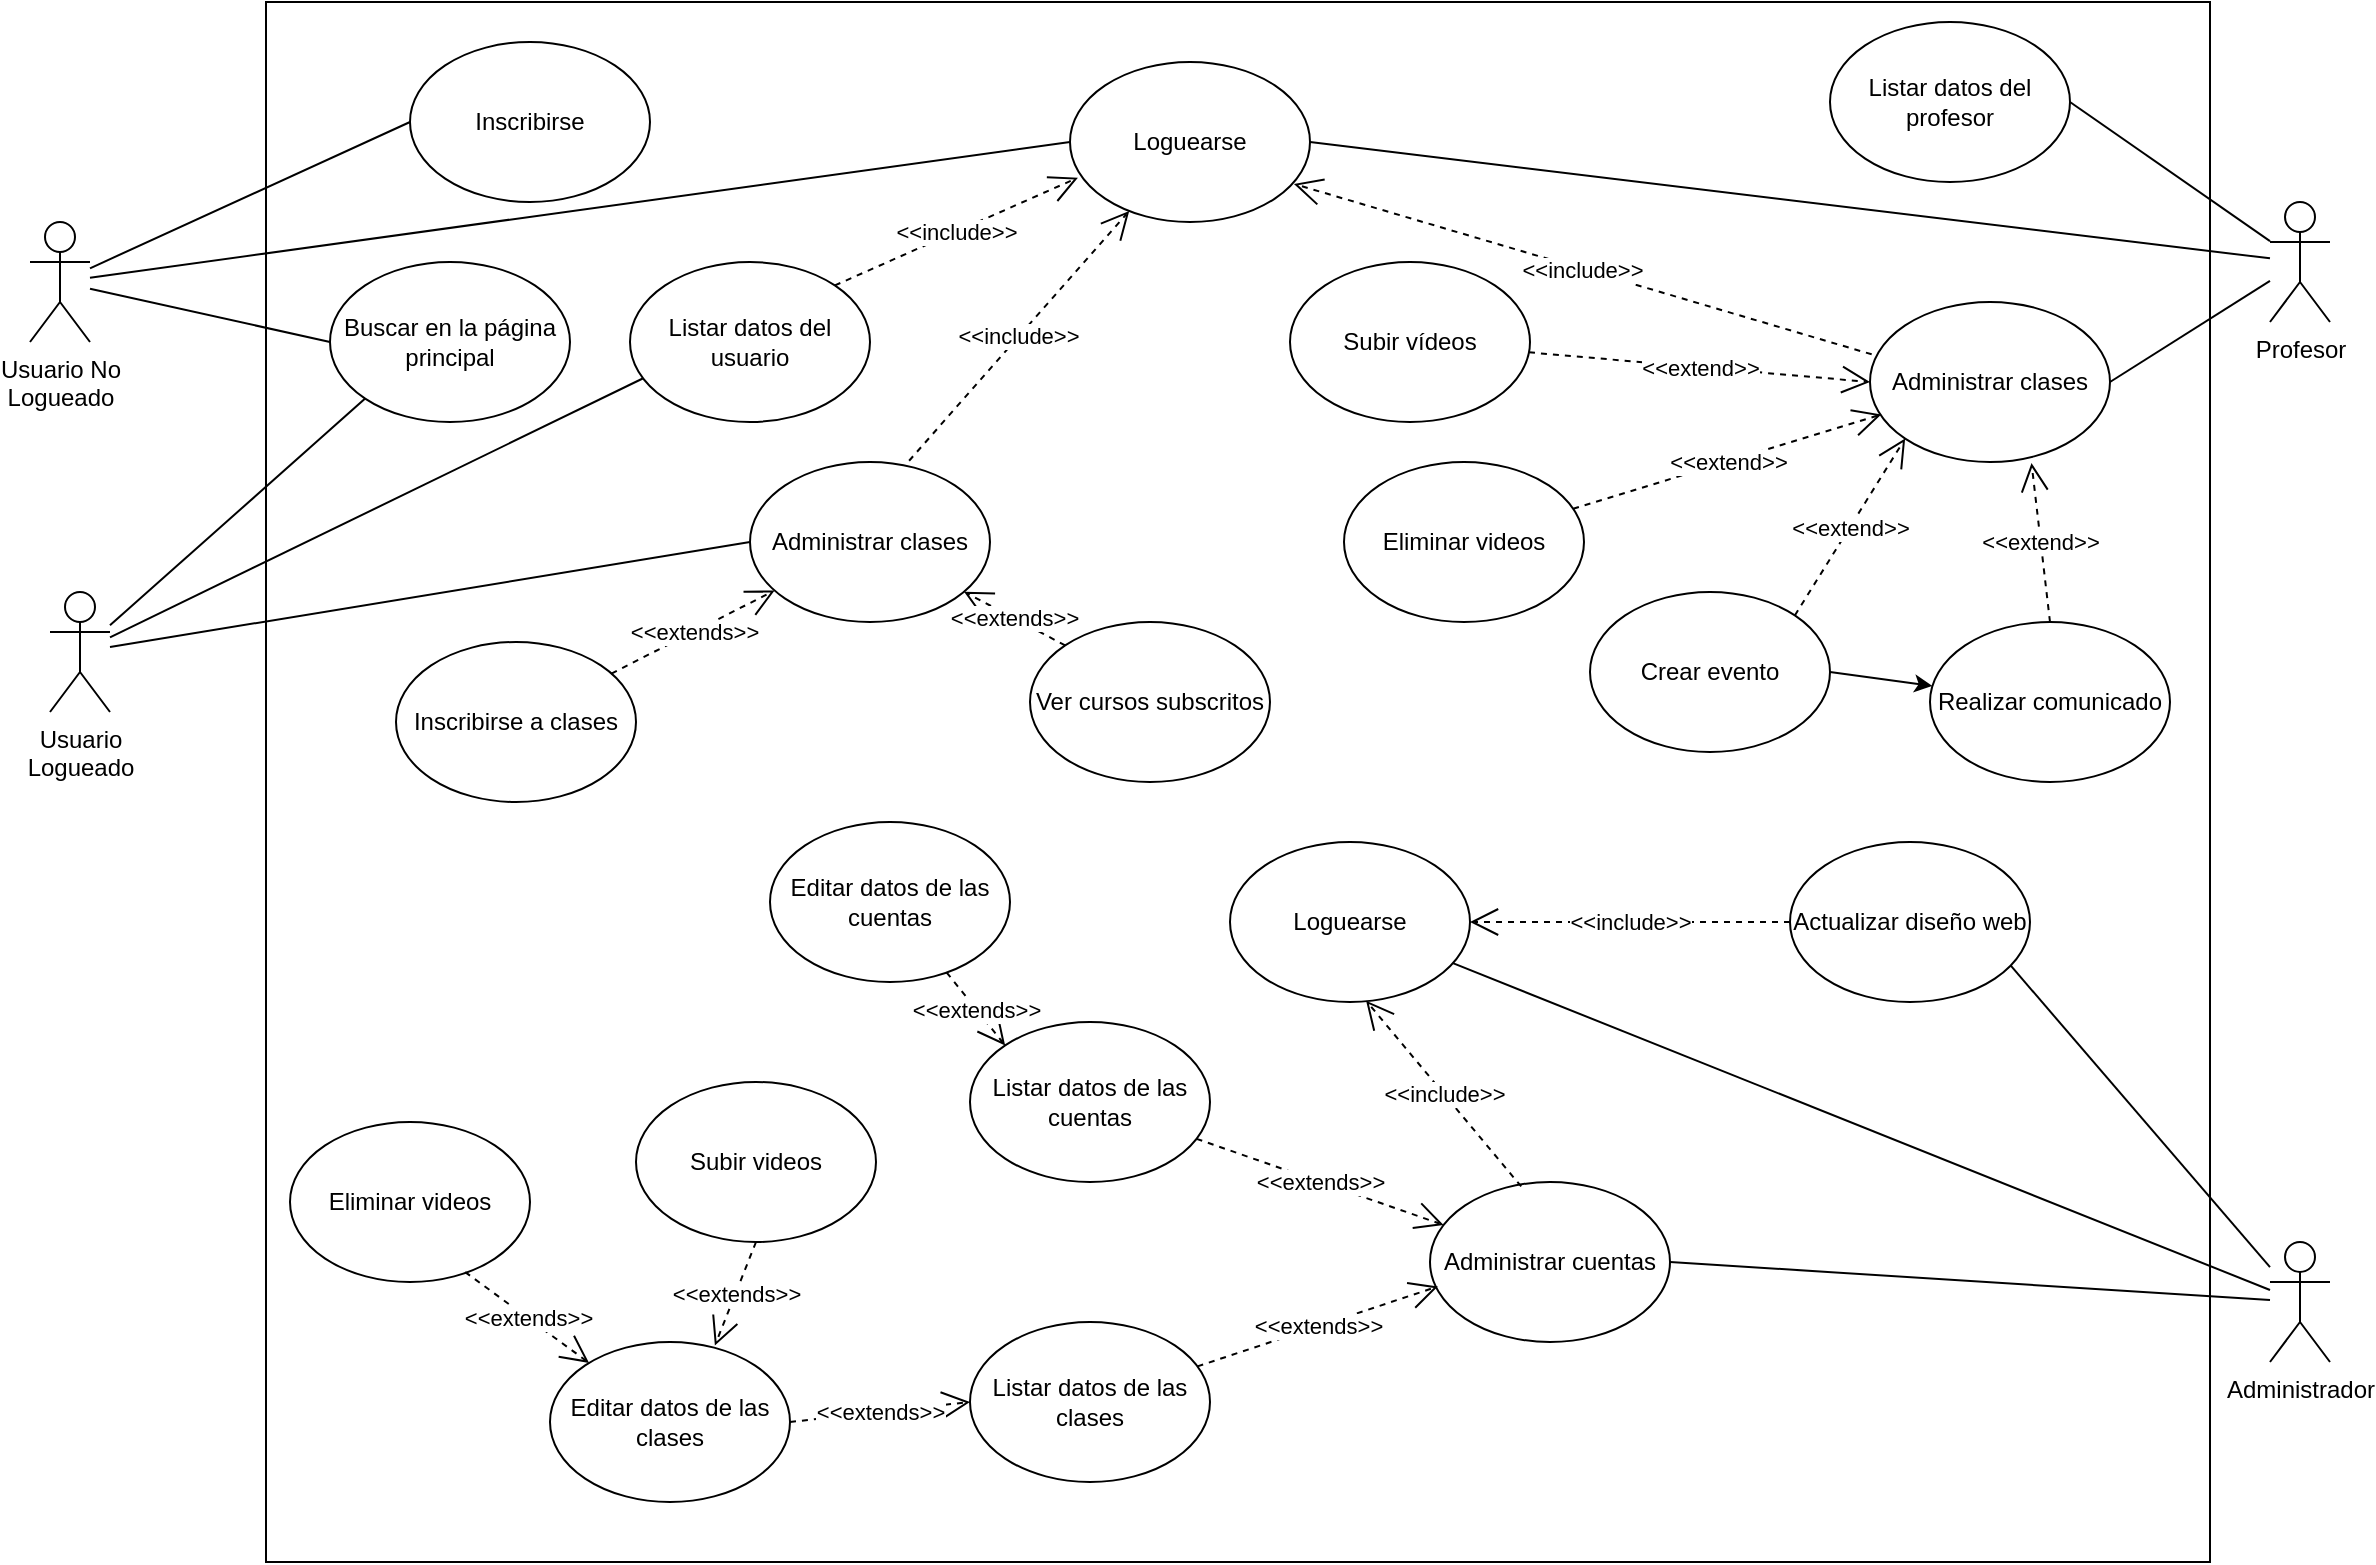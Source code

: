 <mxfile version="12.6.2" type="device"><diagram id="JS73K0wkSjThAIWeT7GC" name="Page-1"><mxGraphModel dx="1278" dy="580" grid="1" gridSize="10" guides="1" tooltips="1" connect="1" arrows="1" fold="1" page="1" pageScale="1" pageWidth="827" pageHeight="1169" math="0" shadow="0"><root><mxCell id="0"/><mxCell id="1" parent="0"/><mxCell id="sj_JmQJu6ovv-3zLi-g3-1" value="Usuario No&lt;br&gt;Logueado" style="shape=umlActor;verticalLabelPosition=bottom;labelBackgroundColor=#ffffff;verticalAlign=top;html=1;outlineConnect=0;" parent="1" vertex="1"><mxGeometry x="50" y="150" width="30" height="60" as="geometry"/></mxCell><mxCell id="sj_JmQJu6ovv-3zLi-g3-2" value="Usuario&lt;br&gt;Logueado" style="shape=umlActor;verticalLabelPosition=bottom;labelBackgroundColor=#ffffff;verticalAlign=top;html=1;outlineConnect=0;" parent="1" vertex="1"><mxGeometry x="60" y="335" width="30" height="60" as="geometry"/></mxCell><mxCell id="sj_JmQJu6ovv-3zLi-g3-4" value="" style="rounded=0;whiteSpace=wrap;html=1;" parent="1" vertex="1"><mxGeometry x="168" y="40" width="972" height="780" as="geometry"/></mxCell><mxCell id="sj_JmQJu6ovv-3zLi-g3-6" value="Loguearse" style="ellipse;whiteSpace=wrap;html=1;" parent="1" vertex="1"><mxGeometry x="570" y="70" width="120" height="80" as="geometry"/></mxCell><mxCell id="sj_JmQJu6ovv-3zLi-g3-7" value="Inscribirse" style="ellipse;whiteSpace=wrap;html=1;" parent="1" vertex="1"><mxGeometry x="240" y="60" width="120" height="80" as="geometry"/></mxCell><mxCell id="sj_JmQJu6ovv-3zLi-g3-8" value="Buscar en la página principal" style="ellipse;whiteSpace=wrap;html=1;" parent="1" vertex="1"><mxGeometry x="200" y="170" width="120" height="80" as="geometry"/></mxCell><mxCell id="sj_JmQJu6ovv-3zLi-g3-9" value="" style="endArrow=none;html=1;entryX=0;entryY=0.5;entryDx=0;entryDy=0;" parent="1" source="sj_JmQJu6ovv-3zLi-g3-1" target="sj_JmQJu6ovv-3zLi-g3-7" edge="1"><mxGeometry width="50" height="50" relative="1" as="geometry"><mxPoint x="60" y="330" as="sourcePoint"/><mxPoint x="110" y="280" as="targetPoint"/></mxGeometry></mxCell><mxCell id="sj_JmQJu6ovv-3zLi-g3-10" value="" style="endArrow=none;html=1;entryX=0;entryY=0.5;entryDx=0;entryDy=0;" parent="1" source="sj_JmQJu6ovv-3zLi-g3-1" target="sj_JmQJu6ovv-3zLi-g3-8" edge="1"><mxGeometry width="50" height="50" relative="1" as="geometry"><mxPoint x="310" y="230" as="sourcePoint"/><mxPoint x="360" y="180" as="targetPoint"/></mxGeometry></mxCell><mxCell id="sj_JmQJu6ovv-3zLi-g3-11" value="" style="endArrow=none;html=1;entryX=0;entryY=0.5;entryDx=0;entryDy=0;" parent="1" source="sj_JmQJu6ovv-3zLi-g3-1" target="sj_JmQJu6ovv-3zLi-g3-6" edge="1"><mxGeometry width="50" height="50" relative="1" as="geometry"><mxPoint x="110" y="300" as="sourcePoint"/><mxPoint x="160" y="250" as="targetPoint"/></mxGeometry></mxCell><mxCell id="sj_JmQJu6ovv-3zLi-g3-12" value="Inscribirse a clases" style="ellipse;whiteSpace=wrap;html=1;" parent="1" vertex="1"><mxGeometry x="233" y="360" width="120" height="80" as="geometry"/></mxCell><mxCell id="sj_JmQJu6ovv-3zLi-g3-14" value="&amp;lt;&amp;lt;include&amp;gt;&amp;gt;" style="endArrow=open;endSize=12;dashed=1;html=1;exitX=0.663;exitY=-0.008;exitDx=0;exitDy=0;exitPerimeter=0;" parent="1" source="RP6aaWgkj3_LZ6jKJSgw-35" target="sj_JmQJu6ovv-3zLi-g3-6" edge="1"><mxGeometry width="160" relative="1" as="geometry"><mxPoint x="230" y="370" as="sourcePoint"/><mxPoint x="390" y="370" as="targetPoint"/><Array as="points"/></mxGeometry></mxCell><mxCell id="sj_JmQJu6ovv-3zLi-g3-15" value="" style="endArrow=none;html=1;entryX=0;entryY=1;entryDx=0;entryDy=0;" parent="1" source="sj_JmQJu6ovv-3zLi-g3-2" target="sj_JmQJu6ovv-3zLi-g3-8" edge="1"><mxGeometry width="50" height="50" relative="1" as="geometry"><mxPoint x="110" y="420" as="sourcePoint"/><mxPoint x="160" y="370" as="targetPoint"/></mxGeometry></mxCell><mxCell id="sj_JmQJu6ovv-3zLi-g3-16" value="Listar datos del usuario" style="ellipse;whiteSpace=wrap;html=1;" parent="1" vertex="1"><mxGeometry x="350" y="170" width="120" height="80" as="geometry"/></mxCell><mxCell id="sj_JmQJu6ovv-3zLi-g3-17" value="" style="endArrow=none;html=1;entryX=0.053;entryY=0.728;entryDx=0;entryDy=0;entryPerimeter=0;" parent="1" target="sj_JmQJu6ovv-3zLi-g3-16" edge="1" source="sj_JmQJu6ovv-3zLi-g3-2"><mxGeometry width="50" height="50" relative="1" as="geometry"><mxPoint x="80" y="480" as="sourcePoint"/><mxPoint x="90" y="340" as="targetPoint"/></mxGeometry></mxCell><mxCell id="sj_JmQJu6ovv-3zLi-g3-18" value="&amp;lt;&amp;lt;include&amp;gt;&amp;gt;" style="endArrow=open;endSize=12;dashed=1;html=1;exitX=1;exitY=0;exitDx=0;exitDy=0;entryX=0.033;entryY=0.723;entryDx=0;entryDy=0;entryPerimeter=0;" parent="1" source="sj_JmQJu6ovv-3zLi-g3-16" target="sj_JmQJu6ovv-3zLi-g3-6" edge="1"><mxGeometry width="160" relative="1" as="geometry"><mxPoint x="402.426" y="381.716" as="sourcePoint"/><mxPoint x="487.574" y="248.284" as="targetPoint"/><Array as="points"/></mxGeometry></mxCell><mxCell id="sj_JmQJu6ovv-3zLi-g3-20" value="Profesor" style="shape=umlActor;verticalLabelPosition=bottom;labelBackgroundColor=#ffffff;verticalAlign=top;html=1;outlineConnect=0;" parent="1" vertex="1"><mxGeometry x="1170" y="140" width="30" height="60" as="geometry"/></mxCell><mxCell id="sj_JmQJu6ovv-3zLi-g3-21" value="" style="endArrow=none;html=1;exitX=1;exitY=0.5;exitDx=0;exitDy=0;" parent="1" source="sj_JmQJu6ovv-3zLi-g3-6" target="sj_JmQJu6ovv-3zLi-g3-20" edge="1"><mxGeometry width="50" height="50" relative="1" as="geometry"><mxPoint x="640" y="230" as="sourcePoint"/><mxPoint x="690" y="180" as="targetPoint"/></mxGeometry></mxCell><mxCell id="sj_JmQJu6ovv-3zLi-g3-22" value="Subir vídeos" style="ellipse;whiteSpace=wrap;html=1;" parent="1" vertex="1"><mxGeometry x="680" y="170" width="120" height="80" as="geometry"/></mxCell><mxCell id="sj_JmQJu6ovv-3zLi-g3-25" value="Realizar comunicado" style="ellipse;whiteSpace=wrap;html=1;" parent="1" vertex="1"><mxGeometry x="1000" y="350" width="120" height="80" as="geometry"/></mxCell><mxCell id="sj_JmQJu6ovv-3zLi-g3-31" value="Listar datos del profesor" style="ellipse;whiteSpace=wrap;html=1;" parent="1" vertex="1"><mxGeometry x="950" y="50" width="120" height="80" as="geometry"/></mxCell><mxCell id="sj_JmQJu6ovv-3zLi-g3-32" value="" style="endArrow=none;html=1;exitX=1;exitY=0.5;exitDx=0;exitDy=0;" parent="1" source="sj_JmQJu6ovv-3zLi-g3-31" target="sj_JmQJu6ovv-3zLi-g3-20" edge="1"><mxGeometry width="50" height="50" relative="1" as="geometry"><mxPoint x="840" y="360" as="sourcePoint"/><mxPoint x="890" y="310" as="targetPoint"/></mxGeometry></mxCell><mxCell id="RP6aaWgkj3_LZ6jKJSgw-1" value="Administrador" style="shape=umlActor;verticalLabelPosition=bottom;labelBackgroundColor=#ffffff;verticalAlign=top;html=1;outlineConnect=0;" vertex="1" parent="1"><mxGeometry x="1170" y="660" width="30" height="60" as="geometry"/></mxCell><mxCell id="RP6aaWgkj3_LZ6jKJSgw-3" value="" style="endArrow=classic;html=1;exitX=1;exitY=0.5;exitDx=0;exitDy=0;" edge="1" parent="1" source="sj_JmQJu6ovv-3zLi-g3-28" target="sj_JmQJu6ovv-3zLi-g3-25"><mxGeometry width="50" height="50" relative="1" as="geometry"><mxPoint x="840" y="360" as="sourcePoint"/><mxPoint x="890" y="310" as="targetPoint"/></mxGeometry></mxCell><mxCell id="RP6aaWgkj3_LZ6jKJSgw-4" value="Administrar clases" style="ellipse;whiteSpace=wrap;html=1;" vertex="1" parent="1"><mxGeometry x="970" y="190" width="120" height="80" as="geometry"/></mxCell><mxCell id="sj_JmQJu6ovv-3zLi-g3-28" value="Crear evento" style="ellipse;whiteSpace=wrap;html=1;" parent="1" vertex="1"><mxGeometry x="830" y="335" width="120" height="80" as="geometry"/></mxCell><mxCell id="RP6aaWgkj3_LZ6jKJSgw-6" value="" style="endArrow=none;html=1;exitX=1;exitY=0.5;exitDx=0;exitDy=0;" edge="1" parent="1" source="RP6aaWgkj3_LZ6jKJSgw-4" target="sj_JmQJu6ovv-3zLi-g3-20"><mxGeometry width="50" height="50" relative="1" as="geometry"><mxPoint x="1110" y="290" as="sourcePoint"/><mxPoint x="1160" y="240" as="targetPoint"/></mxGeometry></mxCell><mxCell id="RP6aaWgkj3_LZ6jKJSgw-7" value="&amp;lt;&amp;lt;include&amp;gt;&amp;gt;" style="endArrow=open;endSize=12;dashed=1;html=1;entryX=0.933;entryY=0.762;entryDx=0;entryDy=0;exitX=0.007;exitY=0.327;exitDx=0;exitDy=0;entryPerimeter=0;exitPerimeter=0;" edge="1" parent="1" source="RP6aaWgkj3_LZ6jKJSgw-4" target="sj_JmQJu6ovv-3zLi-g3-6"><mxGeometry width="160" relative="1" as="geometry"><mxPoint x="428" y="358.64" as="sourcePoint"/><mxPoint x="609.04" y="155.84" as="targetPoint"/><Array as="points"/></mxGeometry></mxCell><mxCell id="RP6aaWgkj3_LZ6jKJSgw-9" value="&amp;lt;&amp;lt;extend&amp;gt;&amp;gt;" style="endArrow=open;endSize=12;dashed=1;html=1;entryX=0;entryY=0.5;entryDx=0;entryDy=0;" edge="1" parent="1" source="sj_JmQJu6ovv-3zLi-g3-22" target="RP6aaWgkj3_LZ6jKJSgw-4"><mxGeometry width="160" relative="1" as="geometry"><mxPoint x="670" y="310" as="sourcePoint"/><mxPoint x="830" y="310" as="targetPoint"/></mxGeometry></mxCell><mxCell id="RP6aaWgkj3_LZ6jKJSgw-10" value="&amp;lt;&amp;lt;extend&amp;gt;&amp;gt;" style="endArrow=open;endSize=12;dashed=1;html=1;entryX=0;entryY=1;entryDx=0;entryDy=0;exitX=1;exitY=0;exitDx=0;exitDy=0;" edge="1" parent="1" source="sj_JmQJu6ovv-3zLi-g3-28" target="RP6aaWgkj3_LZ6jKJSgw-4"><mxGeometry width="160" relative="1" as="geometry"><mxPoint x="877.759" y="269.17" as="sourcePoint"/><mxPoint x="980" y="250" as="targetPoint"/></mxGeometry></mxCell><mxCell id="RP6aaWgkj3_LZ6jKJSgw-11" value="&amp;lt;&amp;lt;extend&amp;gt;&amp;gt;" style="endArrow=open;endSize=12;dashed=1;html=1;entryX=0.673;entryY=1.007;entryDx=0;entryDy=0;entryPerimeter=0;exitX=0.5;exitY=0;exitDx=0;exitDy=0;" edge="1" parent="1" source="sj_JmQJu6ovv-3zLi-g3-25" target="RP6aaWgkj3_LZ6jKJSgw-4"><mxGeometry width="160" relative="1" as="geometry"><mxPoint x="934.36" y="329.8" as="sourcePoint"/><mxPoint x="991.16" y="276.16" as="targetPoint"/></mxGeometry></mxCell><mxCell id="RP6aaWgkj3_LZ6jKJSgw-12" value="Actualizar diseño web" style="ellipse;whiteSpace=wrap;html=1;" vertex="1" parent="1"><mxGeometry x="930" y="460" width="120" height="80" as="geometry"/></mxCell><mxCell id="RP6aaWgkj3_LZ6jKJSgw-13" value="Eliminar videos" style="ellipse;whiteSpace=wrap;html=1;" vertex="1" parent="1"><mxGeometry x="707" y="270" width="120" height="80" as="geometry"/></mxCell><mxCell id="RP6aaWgkj3_LZ6jKJSgw-14" value="&amp;lt;&amp;lt;extend&amp;gt;&amp;gt;" style="endArrow=open;endSize=12;dashed=1;html=1;entryX=0.047;entryY=0.703;entryDx=0;entryDy=0;entryPerimeter=0;" edge="1" parent="1" source="RP6aaWgkj3_LZ6jKJSgw-13" target="RP6aaWgkj3_LZ6jKJSgw-4"><mxGeometry width="160" relative="1" as="geometry"><mxPoint x="942.426" y="336.716" as="sourcePoint"/><mxPoint x="997.574" y="268.284" as="targetPoint"/></mxGeometry></mxCell><mxCell id="RP6aaWgkj3_LZ6jKJSgw-15" value="" style="endArrow=none;html=1;exitX=0.92;exitY=0.773;exitDx=0;exitDy=0;exitPerimeter=0;" edge="1" parent="1" source="RP6aaWgkj3_LZ6jKJSgw-12" target="RP6aaWgkj3_LZ6jKJSgw-1"><mxGeometry width="50" height="50" relative="1" as="geometry"><mxPoint x="990" y="700" as="sourcePoint"/><mxPoint x="1040" y="650" as="targetPoint"/></mxGeometry></mxCell><mxCell id="RP6aaWgkj3_LZ6jKJSgw-16" value="Administrar cuentas" style="ellipse;whiteSpace=wrap;html=1;" vertex="1" parent="1"><mxGeometry x="750" y="630" width="120" height="80" as="geometry"/></mxCell><mxCell id="RP6aaWgkj3_LZ6jKJSgw-17" value="Loguearse" style="ellipse;whiteSpace=wrap;html=1;" vertex="1" parent="1"><mxGeometry x="650" y="460" width="120" height="80" as="geometry"/></mxCell><mxCell id="RP6aaWgkj3_LZ6jKJSgw-18" value="" style="endArrow=none;html=1;" edge="1" parent="1" source="RP6aaWgkj3_LZ6jKJSgw-17" target="RP6aaWgkj3_LZ6jKJSgw-1"><mxGeometry width="50" height="50" relative="1" as="geometry"><mxPoint x="910" y="640" as="sourcePoint"/><mxPoint x="960" y="590" as="targetPoint"/></mxGeometry></mxCell><mxCell id="RP6aaWgkj3_LZ6jKJSgw-19" value="" style="endArrow=none;html=1;exitX=1;exitY=0.5;exitDx=0;exitDy=0;" edge="1" parent="1" source="RP6aaWgkj3_LZ6jKJSgw-16" target="RP6aaWgkj3_LZ6jKJSgw-1"><mxGeometry width="50" height="50" relative="1" as="geometry"><mxPoint x="970" y="720" as="sourcePoint"/><mxPoint x="1020" y="670" as="targetPoint"/></mxGeometry></mxCell><mxCell id="RP6aaWgkj3_LZ6jKJSgw-20" value="&amp;lt;&amp;lt;include&amp;gt;&amp;gt;" style="endArrow=open;endSize=12;dashed=1;html=1;entryX=1;entryY=0.5;entryDx=0;entryDy=0;" edge="1" parent="1" source="RP6aaWgkj3_LZ6jKJSgw-12" target="RP6aaWgkj3_LZ6jKJSgw-17"><mxGeometry width="160" relative="1" as="geometry"><mxPoint x="900" y="590" as="sourcePoint"/><mxPoint x="1060" y="590" as="targetPoint"/></mxGeometry></mxCell><mxCell id="RP6aaWgkj3_LZ6jKJSgw-21" value="&amp;lt;&amp;lt;include&amp;gt;&amp;gt;" style="endArrow=open;endSize=12;dashed=1;html=1;entryX=0.567;entryY=0.992;entryDx=0;entryDy=0;exitX=0.38;exitY=0.028;exitDx=0;exitDy=0;exitPerimeter=0;entryPerimeter=0;" edge="1" parent="1" source="RP6aaWgkj3_LZ6jKJSgw-16" target="RP6aaWgkj3_LZ6jKJSgw-17"><mxGeometry width="160" relative="1" as="geometry"><mxPoint x="883.079" y="532.649" as="sourcePoint"/><mxPoint x="760" y="560" as="targetPoint"/></mxGeometry></mxCell><mxCell id="RP6aaWgkj3_LZ6jKJSgw-22" value="Listar datos de las cuentas" style="ellipse;whiteSpace=wrap;html=1;" vertex="1" parent="1"><mxGeometry x="520" y="550" width="120" height="80" as="geometry"/></mxCell><mxCell id="RP6aaWgkj3_LZ6jKJSgw-23" value="Listar datos de las clases" style="ellipse;whiteSpace=wrap;html=1;" vertex="1" parent="1"><mxGeometry x="520" y="700" width="120" height="80" as="geometry"/></mxCell><mxCell id="RP6aaWgkj3_LZ6jKJSgw-24" value="Editar datos de las cuentas" style="ellipse;whiteSpace=wrap;html=1;" vertex="1" parent="1"><mxGeometry x="420" y="450" width="120" height="80" as="geometry"/></mxCell><mxCell id="RP6aaWgkj3_LZ6jKJSgw-25" value="Editar datos de las clases" style="ellipse;whiteSpace=wrap;html=1;" vertex="1" parent="1"><mxGeometry x="310" y="710" width="120" height="80" as="geometry"/></mxCell><mxCell id="RP6aaWgkj3_LZ6jKJSgw-26" value="&amp;lt;&amp;lt;extends&amp;gt;&amp;gt;" style="endArrow=open;endSize=12;dashed=1;html=1;" edge="1" parent="1" source="RP6aaWgkj3_LZ6jKJSgw-22" target="RP6aaWgkj3_LZ6jKJSgw-16"><mxGeometry width="160" relative="1" as="geometry"><mxPoint x="670" y="620" as="sourcePoint"/><mxPoint x="830" y="620" as="targetPoint"/></mxGeometry></mxCell><mxCell id="RP6aaWgkj3_LZ6jKJSgw-27" value="&amp;lt;&amp;lt;extends&amp;gt;&amp;gt;" style="endArrow=open;endSize=12;dashed=1;html=1;entryX=0.033;entryY=0.653;entryDx=0;entryDy=0;entryPerimeter=0;" edge="1" parent="1" source="RP6aaWgkj3_LZ6jKJSgw-23" target="RP6aaWgkj3_LZ6jKJSgw-16"><mxGeometry width="160" relative="1" as="geometry"><mxPoint x="643.235" y="618.451" as="sourcePoint"/><mxPoint x="766.805" y="661.497" as="targetPoint"/></mxGeometry></mxCell><mxCell id="RP6aaWgkj3_LZ6jKJSgw-28" value="&amp;lt;&amp;lt;extends&amp;gt;&amp;gt;" style="endArrow=open;endSize=12;dashed=1;html=1;entryX=0;entryY=0.5;entryDx=0;entryDy=0;exitX=1;exitY=0.5;exitDx=0;exitDy=0;" edge="1" parent="1" source="RP6aaWgkj3_LZ6jKJSgw-25" target="RP6aaWgkj3_LZ6jKJSgw-23"><mxGeometry width="160" relative="1" as="geometry"><mxPoint x="643.789" y="732.277" as="sourcePoint"/><mxPoint x="763.96" y="692.24" as="targetPoint"/></mxGeometry></mxCell><mxCell id="RP6aaWgkj3_LZ6jKJSgw-29" value="&amp;lt;&amp;lt;extends&amp;gt;&amp;gt;" style="endArrow=open;endSize=12;dashed=1;html=1;entryX=0;entryY=0;entryDx=0;entryDy=0;" edge="1" parent="1" source="RP6aaWgkj3_LZ6jKJSgw-24" target="RP6aaWgkj3_LZ6jKJSgw-22"><mxGeometry width="160" relative="1" as="geometry"><mxPoint x="440" y="760" as="sourcePoint"/><mxPoint x="530" y="750" as="targetPoint"/></mxGeometry></mxCell><mxCell id="RP6aaWgkj3_LZ6jKJSgw-30" value="Subir videos" style="ellipse;whiteSpace=wrap;html=1;" vertex="1" parent="1"><mxGeometry x="353" y="580" width="120" height="80" as="geometry"/></mxCell><mxCell id="RP6aaWgkj3_LZ6jKJSgw-31" value="Eliminar videos" style="ellipse;whiteSpace=wrap;html=1;" vertex="1" parent="1"><mxGeometry x="180" y="600" width="120" height="80" as="geometry"/></mxCell><mxCell id="RP6aaWgkj3_LZ6jKJSgw-32" value="&amp;lt;&amp;lt;extends&amp;gt;&amp;gt;" style="endArrow=open;endSize=12;dashed=1;html=1;entryX=0.687;entryY=0.022;entryDx=0;entryDy=0;exitX=0.5;exitY=1;exitDx=0;exitDy=0;entryPerimeter=0;" edge="1" parent="1" source="RP6aaWgkj3_LZ6jKJSgw-30" target="RP6aaWgkj3_LZ6jKJSgw-25"><mxGeometry width="160" relative="1" as="geometry"><mxPoint x="440" y="760" as="sourcePoint"/><mxPoint x="530" y="750" as="targetPoint"/></mxGeometry></mxCell><mxCell id="RP6aaWgkj3_LZ6jKJSgw-33" value="&amp;lt;&amp;lt;extends&amp;gt;&amp;gt;" style="endArrow=open;endSize=12;dashed=1;html=1;exitX=0.73;exitY=0.938;exitDx=0;exitDy=0;exitPerimeter=0;" edge="1" parent="1" source="RP6aaWgkj3_LZ6jKJSgw-31" target="RP6aaWgkj3_LZ6jKJSgw-25"><mxGeometry width="160" relative="1" as="geometry"><mxPoint x="423" y="670" as="sourcePoint"/><mxPoint x="402.44" y="721.76" as="targetPoint"/></mxGeometry></mxCell><mxCell id="RP6aaWgkj3_LZ6jKJSgw-34" value="Ver cursos subscritos" style="ellipse;whiteSpace=wrap;html=1;" vertex="1" parent="1"><mxGeometry x="550" y="350" width="120" height="80" as="geometry"/></mxCell><mxCell id="RP6aaWgkj3_LZ6jKJSgw-35" value="Administrar clases" style="ellipse;whiteSpace=wrap;html=1;" vertex="1" parent="1"><mxGeometry x="410" y="270" width="120" height="80" as="geometry"/></mxCell><mxCell id="RP6aaWgkj3_LZ6jKJSgw-36" value="" style="endArrow=none;html=1;exitX=0;exitY=0.5;exitDx=0;exitDy=0;" edge="1" parent="1" source="RP6aaWgkj3_LZ6jKJSgw-35" target="sj_JmQJu6ovv-3zLi-g3-2"><mxGeometry width="50" height="50" relative="1" as="geometry"><mxPoint x="300" y="360" as="sourcePoint"/><mxPoint x="350" y="310" as="targetPoint"/></mxGeometry></mxCell><mxCell id="RP6aaWgkj3_LZ6jKJSgw-37" value="&amp;lt;&amp;lt;extends&amp;gt;&amp;gt;" style="endArrow=open;endSize=12;dashed=1;html=1;" edge="1" parent="1" source="sj_JmQJu6ovv-3zLi-g3-12" target="RP6aaWgkj3_LZ6jKJSgw-35"><mxGeometry width="160" relative="1" as="geometry"><mxPoint x="277.6" y="685.04" as="sourcePoint"/><mxPoint x="339.402" y="730.547" as="targetPoint"/></mxGeometry></mxCell><mxCell id="RP6aaWgkj3_LZ6jKJSgw-38" value="&amp;lt;&amp;lt;extends&amp;gt;&amp;gt;" style="endArrow=open;endSize=12;dashed=1;html=1;exitX=0;exitY=0;exitDx=0;exitDy=0;" edge="1" parent="1" source="RP6aaWgkj3_LZ6jKJSgw-34" target="RP6aaWgkj3_LZ6jKJSgw-35"><mxGeometry width="160" relative="1" as="geometry"><mxPoint x="350.866" y="385.881" as="sourcePoint"/><mxPoint x="432.293" y="344.258" as="targetPoint"/></mxGeometry></mxCell></root></mxGraphModel></diagram></mxfile>
